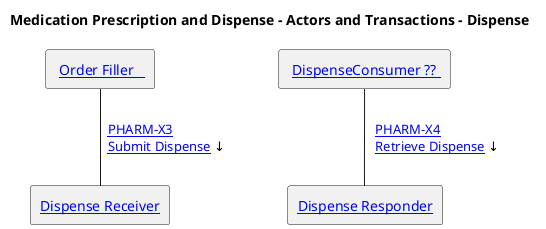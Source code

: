 @startuml
'!include ./style.iuml
skinparam linetype ortho
skinparam linetype polyline

title Medication Prescription and Dispense - Actors and Transactions - Dispense
'agent "  [[actors_and_transactions.html#order-placer Order Placer ]]" as orderplacer 
'agent " [[actors_and_transactions.html#order-receiver Order Receiver ]]" as orderreceiver 
'agent " [[actors_and_transactions.html#order-receiver Order Responder ]]" as orderresponder 

agent " [[actors_and_transactions.html#orderfiller Order Filler   ]]" as orderfiller 
agent " [[actors_and_transactions.html#dispenseconsumer DispenseConsumer ?? ]]" as dispenseconsumer 


agent "[[actors_and_transactions.html#dipensereceiver Dispense Receiver]]" as dispensereceiver
agent "[[actors_and_transactions.html#dipenseresponder Dispense Responder]]" as dispenseresponder 


' \n\n   [[PHARM-X2.html PHARM-M2 Supply Response/status]] ↑

dispenseconsumer -d- dispenseresponder : "   [[PHARM-X4.html PHARM-X4\nRetrieve Dispense]] ↓       "


'orderreceiver -r[hidden]- orderresponder : "\t\t\t "
'orderreceiver -d[hidden]- dispenseresponder : "   "


'orderresponder -d[hidden]- dispensereceiver
'orderresponder -r[hidden]- dispensereceiver
'orderresponder -r[hidden]- orderfiller

'orderplacer -[hidden]r- orderfiller : "\t\t\t   "

orderfiller -r[hidden]- dispenseconsumer: "\t\t\t  "

dispensereceiver -r[hidden]- dispenseresponder : "\t\t\t"


'orderresponder -u- orderfiller: "   [[PHARM-X1.html PHARM-X2\n GET Medication Orders]] ↑          "
orderfiller -d- dispensereceiver: "  [[PHARM-X3.html PHARM-X3\nSubmit Dispense]] ↓  "

' → ↑ ← ↓

'orderresponder -r- dispensereceiver:  "   [[PHARM-X2.html PHARM-X2 Dispense]]  ←   "
' dispensereceiver -r- dispenseresponder : ""

'orderfiller -d- orderfiller : "   [[PHARM-M2.html PHARM-M2 Fetch Orders]] ←  "
'dispenser -[hidden]r- invreporter : "\t\t\t\t\t "
'invreporter -d- invmanager : "   [[PHARM-M5.html PHARM-M5 Inventory Status]] ↑                  \n\n   [[PHARM-M6.html PHARM-M6 Inventory Update]] ↓                 \n\n[[PHARM-M7.html PHARM-M7 Inventory Query]] ↓\t\t  "
@enduml